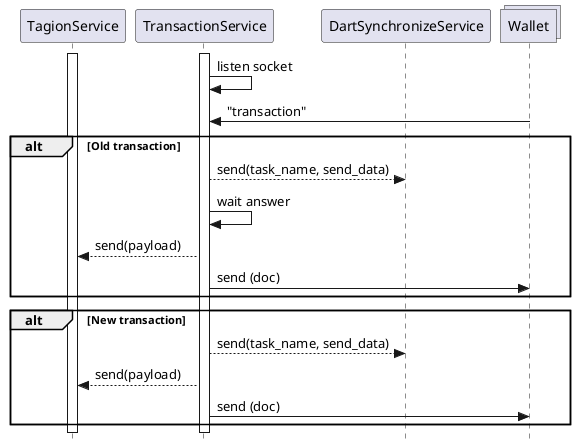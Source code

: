 @startuml Transaction service payment diagram

skinparam Style strictuml

participant TagionService
participant TransactionService
participant DartSynchronizeService
collections "Wallet" as Connection

activate TagionService
activate TransactionService
TransactionService -> TransactionService : listen socket
Connection -> TransactionService : "transaction"
alt Old transaction
TransactionService --> DartSynchronizeService : send(task_name, send_data)
TransactionService -> TransactionService : wait answer
TransactionService --> TagionService : send(payload)
TransactionService -> Connection : send (doc)
end
alt New transaction
TransactionService --> DartSynchronizeService : send(task_name, send_data)
TransactionService --> TagionService : send(payload)
TransactionService -> Connection : send (doc)
end
@enduml